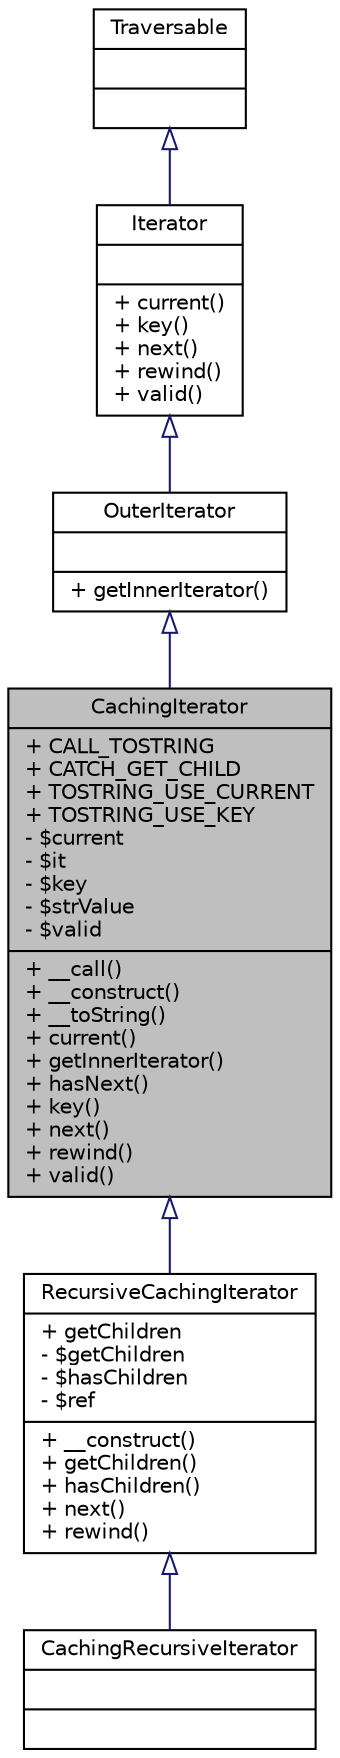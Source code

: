 digraph "CachingIterator"
{
  edge [fontname="Helvetica",fontsize="10",labelfontname="Helvetica",labelfontsize="10"];
  node [fontname="Helvetica",fontsize="10",shape=record];
  Node1 [label="{CachingIterator\n|+ CALL_TOSTRING\l+ CATCH_GET_CHILD\l+ TOSTRING_USE_CURRENT\l+ TOSTRING_USE_KEY\l- $current\l- $it\l- $key\l- $strValue\l- $valid\l|+ __call()\l+ __construct()\l+ __toString()\l+ current()\l+ getInnerIterator()\l+ hasNext()\l+ key()\l+ next()\l+ rewind()\l+ valid()\l}",height=0.2,width=0.4,color="black", fillcolor="grey75", style="filled" fontcolor="black"];
  Node2 -> Node1 [dir="back",color="midnightblue",fontsize="10",style="solid",arrowtail="onormal",fontname="Helvetica"];
  Node2 [label="{OuterIterator\n||+ getInnerIterator()\l}",height=0.2,width=0.4,color="black", fillcolor="white", style="filled",URL="$interfaceOuterIterator.html",tooltip="Interface to access the current inner iteraor of iterator wrappers. "];
  Node3 -> Node2 [dir="back",color="midnightblue",fontsize="10",style="solid",arrowtail="onormal",fontname="Helvetica"];
  Node3 [label="{Iterator\n||+ current()\l+ key()\l+ next()\l+ rewind()\l+ valid()\l}",height=0.2,width=0.4,color="black", fillcolor="white", style="filled",URL="$interfaceIterator.html",tooltip="Basic iterator. "];
  Node4 -> Node3 [dir="back",color="midnightblue",fontsize="10",style="solid",arrowtail="onormal",fontname="Helvetica"];
  Node4 [label="{Traversable\n||}",height=0.2,width=0.4,color="black", fillcolor="white", style="filled",URL="$interfaceTraversable.html",tooltip="Interface to detect a class is traversable using foreach. "];
  Node1 -> Node5 [dir="back",color="midnightblue",fontsize="10",style="solid",arrowtail="onormal",fontname="Helvetica"];
  Node5 [label="{RecursiveCachingIterator\n|+ getChildren\l- $getChildren\l- $hasChildren\l- $ref\l|+ __construct()\l+ getChildren()\l+ hasChildren()\l+ next()\l+ rewind()\l}",height=0.2,width=0.4,color="black", fillcolor="white", style="filled",URL="$classRecursiveCachingIterator.html",tooltip="Cached recursive iteration over another Iterator. "];
  Node5 -> Node6 [dir="back",color="midnightblue",fontsize="10",style="solid",arrowtail="onormal",fontname="Helvetica"];
  Node6 [label="{CachingRecursiveIterator\n||}",height=0.2,width=0.4,color="black", fillcolor="white", style="filled",URL="$classCachingRecursiveIterator.html",tooltip="Compatibility to PHP 5.0. "];
}
